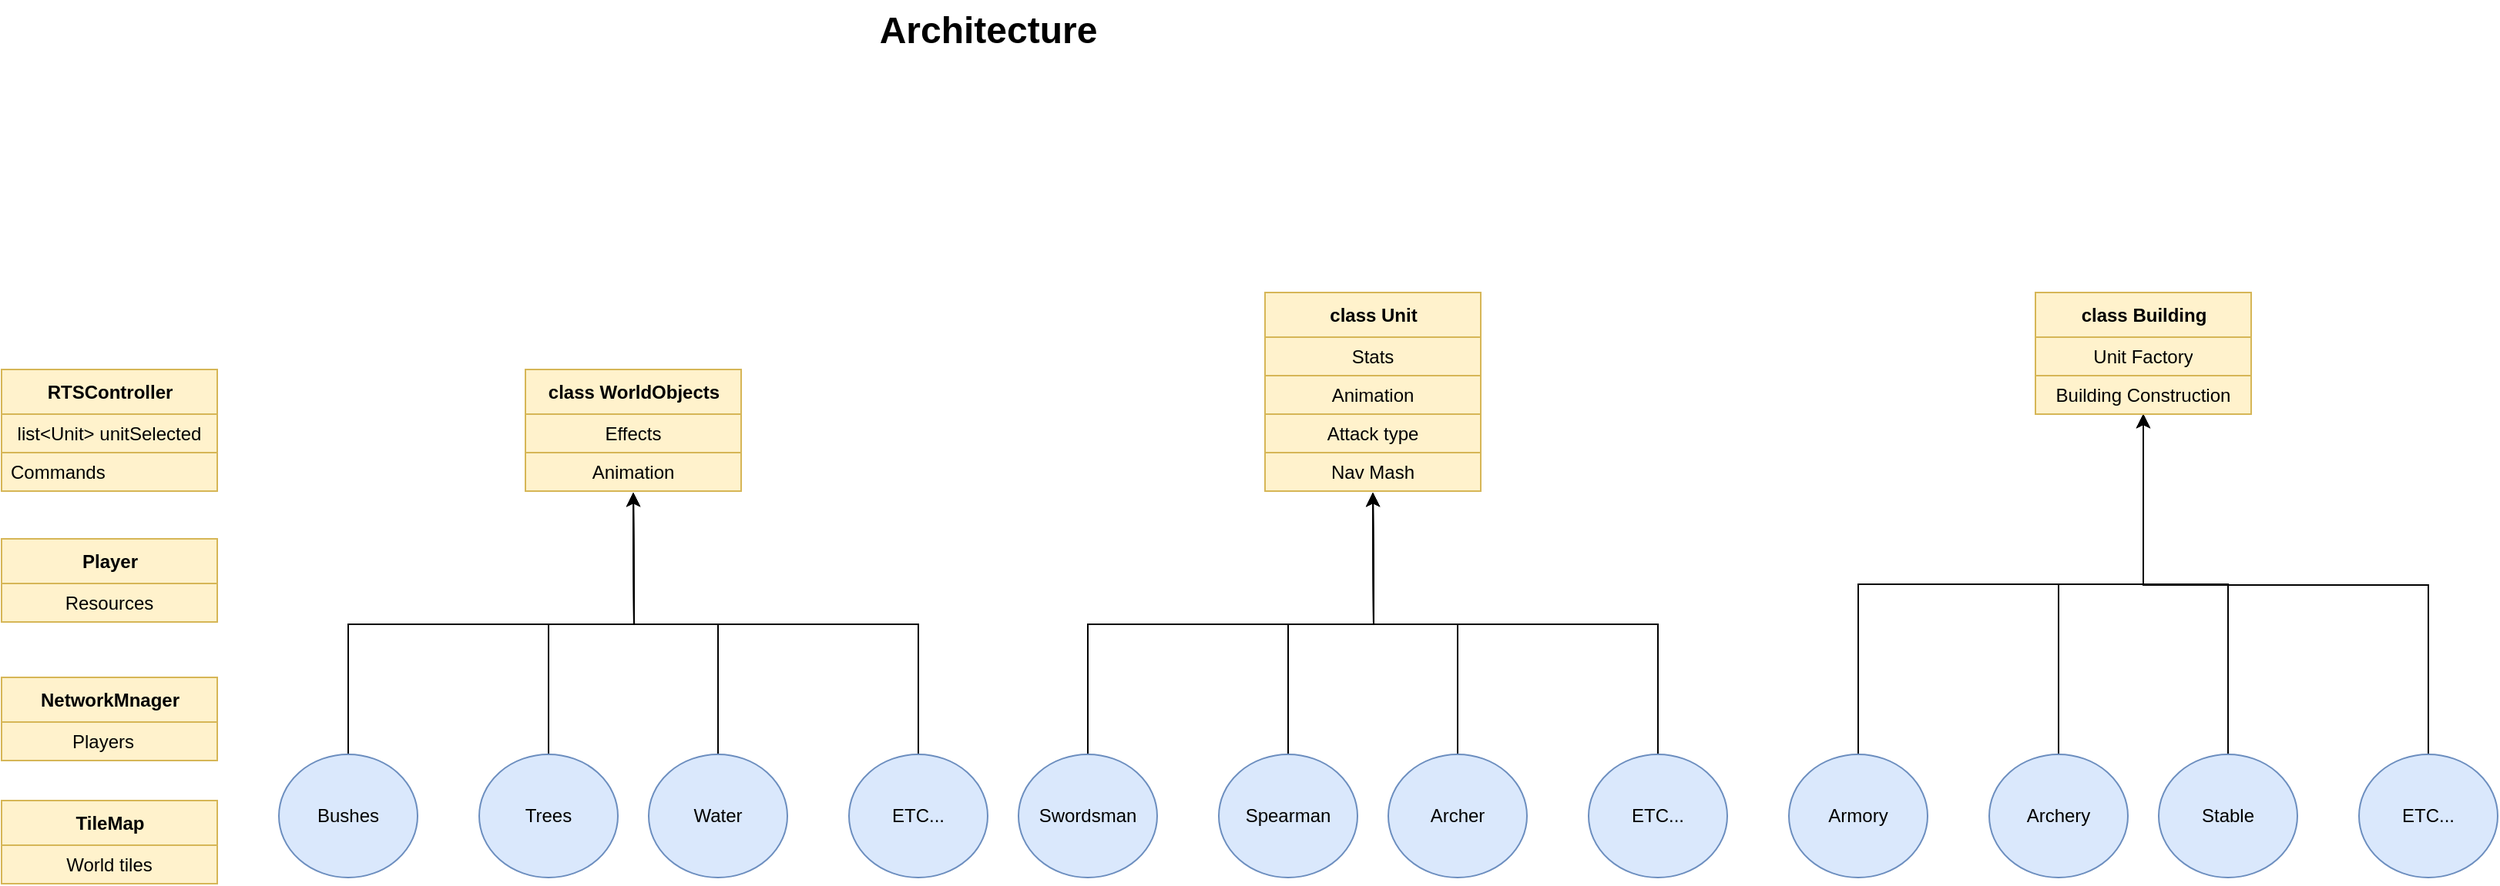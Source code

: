 <mxfile version="16.1.2" type="device"><diagram id="9NvKh2zgpLgNsLaaIpFW" name="Page-1"><mxGraphModel dx="1896" dy="1153" grid="1" gridSize="10" guides="1" tooltips="1" connect="1" arrows="1" fold="1" page="1" pageScale="1" pageWidth="850" pageHeight="1100" math="0" shadow="0"><root><mxCell id="0"/><mxCell id="1" parent="0"/><mxCell id="p93yyrm0azb5Dr8oJHoO-18" style="edgeStyle=orthogonalEdgeStyle;rounded=0;orthogonalLoop=1;jettySize=auto;html=1;exitX=0.5;exitY=0;exitDx=0;exitDy=0;" edge="1" parent="1" source="p93yyrm0azb5Dr8oJHoO-2"><mxGeometry relative="1" as="geometry"><mxPoint x="970" y="600" as="targetPoint"/></mxGeometry></mxCell><mxCell id="p93yyrm0azb5Dr8oJHoO-2" value="Archer" style="ellipse;whiteSpace=wrap;html=1;fillColor=#dae8fc;strokeColor=#6c8ebf;" vertex="1" parent="1"><mxGeometry x="980" y="770" width="90" height="80" as="geometry"/></mxCell><mxCell id="p93yyrm0azb5Dr8oJHoO-16" style="edgeStyle=orthogonalEdgeStyle;rounded=0;orthogonalLoop=1;jettySize=auto;html=1;exitX=0.5;exitY=0;exitDx=0;exitDy=0;entryX=0.5;entryY=1;entryDx=0;entryDy=0;" edge="1" parent="1" source="p93yyrm0azb5Dr8oJHoO-3"><mxGeometry relative="1" as="geometry"><mxPoint x="970" y="600" as="targetPoint"/></mxGeometry></mxCell><mxCell id="p93yyrm0azb5Dr8oJHoO-3" value="Swordsman" style="ellipse;whiteSpace=wrap;html=1;fillColor=#dae8fc;strokeColor=#6c8ebf;" vertex="1" parent="1"><mxGeometry x="740" y="770" width="90" height="80" as="geometry"/></mxCell><mxCell id="p93yyrm0azb5Dr8oJHoO-17" style="edgeStyle=orthogonalEdgeStyle;rounded=0;orthogonalLoop=1;jettySize=auto;html=1;exitX=0.5;exitY=0;exitDx=0;exitDy=0;" edge="1" parent="1" source="p93yyrm0azb5Dr8oJHoO-7"><mxGeometry relative="1" as="geometry"><mxPoint x="970" y="600" as="targetPoint"/></mxGeometry></mxCell><mxCell id="p93yyrm0azb5Dr8oJHoO-7" value="Spearman" style="ellipse;whiteSpace=wrap;html=1;fillColor=#dae8fc;strokeColor=#6c8ebf;" vertex="1" parent="1"><mxGeometry x="870" y="770" width="90" height="80" as="geometry"/></mxCell><mxCell id="p93yyrm0azb5Dr8oJHoO-19" style="edgeStyle=orthogonalEdgeStyle;rounded=0;orthogonalLoop=1;jettySize=auto;html=1;exitX=0.5;exitY=0;exitDx=0;exitDy=0;" edge="1" parent="1" source="p93yyrm0azb5Dr8oJHoO-14"><mxGeometry relative="1" as="geometry"><mxPoint x="970" y="600" as="targetPoint"/></mxGeometry></mxCell><mxCell id="p93yyrm0azb5Dr8oJHoO-14" value="ETC..." style="ellipse;whiteSpace=wrap;html=1;fillColor=#dae8fc;strokeColor=#6c8ebf;" vertex="1" parent="1"><mxGeometry x="1110" y="770" width="90" height="80" as="geometry"/></mxCell><mxCell id="p93yyrm0azb5Dr8oJHoO-21" style="edgeStyle=orthogonalEdgeStyle;rounded=0;orthogonalLoop=1;jettySize=auto;html=1;exitX=0.5;exitY=0;exitDx=0;exitDy=0;entryX=0.5;entryY=1;entryDx=0;entryDy=0;" edge="1" parent="1" source="p93yyrm0azb5Dr8oJHoO-22" target="p93yyrm0azb5Dr8oJHoO-34"><mxGeometry relative="1" as="geometry"><mxPoint x="1470" y="600" as="targetPoint"/></mxGeometry></mxCell><mxCell id="p93yyrm0azb5Dr8oJHoO-22" value="Stable" style="ellipse;whiteSpace=wrap;html=1;fillColor=#dae8fc;strokeColor=#6c8ebf;" vertex="1" parent="1"><mxGeometry x="1480" y="770" width="90" height="80" as="geometry"/></mxCell><mxCell id="p93yyrm0azb5Dr8oJHoO-23" style="edgeStyle=orthogonalEdgeStyle;rounded=0;orthogonalLoop=1;jettySize=auto;html=1;exitX=0.5;exitY=0;exitDx=0;exitDy=0;entryX=0.5;entryY=1;entryDx=0;entryDy=0;" edge="1" parent="1" source="p93yyrm0azb5Dr8oJHoO-24" target="p93yyrm0azb5Dr8oJHoO-34"><mxGeometry relative="1" as="geometry"><mxPoint x="1470" y="600" as="targetPoint"/></mxGeometry></mxCell><mxCell id="p93yyrm0azb5Dr8oJHoO-24" value="Armory" style="ellipse;whiteSpace=wrap;html=1;fillColor=#dae8fc;strokeColor=#6c8ebf;" vertex="1" parent="1"><mxGeometry x="1240" y="770" width="90" height="80" as="geometry"/></mxCell><mxCell id="p93yyrm0azb5Dr8oJHoO-25" style="edgeStyle=orthogonalEdgeStyle;rounded=0;orthogonalLoop=1;jettySize=auto;html=1;exitX=0.5;exitY=0;exitDx=0;exitDy=0;entryX=0.5;entryY=1;entryDx=0;entryDy=0;" edge="1" parent="1" source="p93yyrm0azb5Dr8oJHoO-26" target="p93yyrm0azb5Dr8oJHoO-34"><mxGeometry relative="1" as="geometry"><mxPoint x="1470" y="600" as="targetPoint"/></mxGeometry></mxCell><mxCell id="p93yyrm0azb5Dr8oJHoO-26" value="Archery" style="ellipse;whiteSpace=wrap;html=1;fillColor=#dae8fc;strokeColor=#6c8ebf;" vertex="1" parent="1"><mxGeometry x="1370" y="770" width="90" height="80" as="geometry"/></mxCell><mxCell id="p93yyrm0azb5Dr8oJHoO-27" style="edgeStyle=orthogonalEdgeStyle;rounded=0;orthogonalLoop=1;jettySize=auto;html=1;exitX=0.5;exitY=0;exitDx=0;exitDy=0;entryX=0.5;entryY=1;entryDx=0;entryDy=0;" edge="1" parent="1" source="p93yyrm0azb5Dr8oJHoO-28" target="p93yyrm0azb5Dr8oJHoO-34"><mxGeometry relative="1" as="geometry"><mxPoint x="1470" y="600" as="targetPoint"/><Array as="points"><mxPoint x="1655" y="660"/><mxPoint x="1470" y="660"/></Array></mxGeometry></mxCell><mxCell id="p93yyrm0azb5Dr8oJHoO-28" value="ETC..." style="ellipse;whiteSpace=wrap;html=1;fillColor=#dae8fc;strokeColor=#6c8ebf;" vertex="1" parent="1"><mxGeometry x="1610" y="770" width="90" height="80" as="geometry"/></mxCell><mxCell id="p93yyrm0azb5Dr8oJHoO-30" value="class Unit" style="swimlane;fontStyle=1;align=center;verticalAlign=middle;childLayout=stackLayout;horizontal=1;startSize=29;horizontalStack=0;resizeParent=1;resizeParentMax=0;resizeLast=0;collapsible=0;marginBottom=0;html=1;fillColor=#fff2cc;strokeColor=#d6b656;" vertex="1" parent="1"><mxGeometry x="900" y="470" width="140" height="129" as="geometry"/></mxCell><mxCell id="p93yyrm0azb5Dr8oJHoO-31" value="Stats" style="text;html=1;strokeColor=#d6b656;fillColor=#fff2cc;align=center;verticalAlign=middle;spacingLeft=4;spacingRight=4;overflow=hidden;rotatable=0;points=[[0,0.5],[1,0.5]];portConstraint=eastwest;" vertex="1" parent="p93yyrm0azb5Dr8oJHoO-30"><mxGeometry y="29" width="140" height="25" as="geometry"/></mxCell><mxCell id="p93yyrm0azb5Dr8oJHoO-38" value="Animation" style="text;html=1;strokeColor=#d6b656;fillColor=#fff2cc;align=center;verticalAlign=middle;spacingLeft=4;spacingRight=4;overflow=hidden;rotatable=0;points=[[0,0.5],[1,0.5]];portConstraint=eastwest;" vertex="1" parent="p93yyrm0azb5Dr8oJHoO-30"><mxGeometry y="54" width="140" height="25" as="geometry"/></mxCell><mxCell id="p93yyrm0azb5Dr8oJHoO-39" value="Attack type" style="text;html=1;strokeColor=#d6b656;fillColor=#fff2cc;align=center;verticalAlign=middle;spacingLeft=4;spacingRight=4;overflow=hidden;rotatable=0;points=[[0,0.5],[1,0.5]];portConstraint=eastwest;" vertex="1" parent="p93yyrm0azb5Dr8oJHoO-30"><mxGeometry y="79" width="140" height="25" as="geometry"/></mxCell><mxCell id="p93yyrm0azb5Dr8oJHoO-42" value="Nav Mash" style="text;html=1;strokeColor=#d6b656;fillColor=#fff2cc;align=center;verticalAlign=middle;spacingLeft=4;spacingRight=4;overflow=hidden;rotatable=0;points=[[0,0.5],[1,0.5]];portConstraint=eastwest;" vertex="1" parent="p93yyrm0azb5Dr8oJHoO-30"><mxGeometry y="104" width="140" height="25" as="geometry"/></mxCell><mxCell id="p93yyrm0azb5Dr8oJHoO-34" value="class Building" style="swimlane;fontStyle=1;align=center;verticalAlign=middle;childLayout=stackLayout;horizontal=1;startSize=29;horizontalStack=0;resizeParent=1;resizeParentMax=0;resizeLast=0;collapsible=0;marginBottom=0;html=1;fillColor=#fff2cc;strokeColor=#d6b656;" vertex="1" parent="1"><mxGeometry x="1400" y="470" width="140" height="79" as="geometry"/></mxCell><mxCell id="p93yyrm0azb5Dr8oJHoO-35" value="Unit Factory" style="text;html=1;strokeColor=#d6b656;fillColor=#fff2cc;align=center;verticalAlign=middle;spacingLeft=4;spacingRight=4;overflow=hidden;rotatable=0;points=[[0,0.5],[1,0.5]];portConstraint=eastwest;" vertex="1" parent="p93yyrm0azb5Dr8oJHoO-34"><mxGeometry y="29" width="140" height="25" as="geometry"/></mxCell><mxCell id="p93yyrm0azb5Dr8oJHoO-40" value="Building Construction" style="text;html=1;strokeColor=#d6b656;fillColor=#fff2cc;align=center;verticalAlign=middle;spacingLeft=4;spacingRight=4;overflow=hidden;rotatable=0;points=[[0,0.5],[1,0.5]];portConstraint=eastwest;" vertex="1" parent="p93yyrm0azb5Dr8oJHoO-34"><mxGeometry y="54" width="140" height="25" as="geometry"/></mxCell><mxCell id="p93yyrm0azb5Dr8oJHoO-43" value="Architecture" style="text;strokeColor=none;fillColor=none;html=1;fontSize=24;fontStyle=1;verticalAlign=middle;align=center;" vertex="1" parent="1"><mxGeometry x="670" y="280" width="100" height="40" as="geometry"/></mxCell><mxCell id="p93yyrm0azb5Dr8oJHoO-44" value="RTSController" style="swimlane;fontStyle=1;align=center;verticalAlign=middle;childLayout=stackLayout;horizontal=1;startSize=29;horizontalStack=0;resizeParent=1;resizeParentMax=0;resizeLast=0;collapsible=0;marginBottom=0;html=1;fillColor=#fff2cc;strokeColor=#d6b656;" vertex="1" parent="1"><mxGeometry x="80" y="520" width="140" height="79" as="geometry"/></mxCell><mxCell id="p93yyrm0azb5Dr8oJHoO-45" value="list&amp;lt;Unit&amp;gt; unitSelected" style="text;html=1;strokeColor=#d6b656;fillColor=#fff2cc;align=center;verticalAlign=middle;spacingLeft=4;spacingRight=4;overflow=hidden;rotatable=0;points=[[0,0.5],[1,0.5]];portConstraint=eastwest;" vertex="1" parent="p93yyrm0azb5Dr8oJHoO-44"><mxGeometry y="29" width="140" height="25" as="geometry"/></mxCell><mxCell id="p93yyrm0azb5Dr8oJHoO-46" value="Commands" style="text;html=1;strokeColor=#d6b656;fillColor=#fff2cc;align=left;verticalAlign=middle;spacingLeft=4;spacingRight=4;overflow=hidden;rotatable=0;points=[[0,0.5],[1,0.5]];portConstraint=eastwest;" vertex="1" parent="p93yyrm0azb5Dr8oJHoO-44"><mxGeometry y="54" width="140" height="25" as="geometry"/></mxCell><mxCell id="p93yyrm0azb5Dr8oJHoO-47" value="Player" style="swimlane;fontStyle=1;align=center;verticalAlign=middle;childLayout=stackLayout;horizontal=1;startSize=29;horizontalStack=0;resizeParent=1;resizeParentMax=0;resizeLast=0;collapsible=0;marginBottom=0;html=1;fillColor=#fff2cc;strokeColor=#d6b656;" vertex="1" parent="1"><mxGeometry x="80" y="630" width="140" height="54" as="geometry"/></mxCell><mxCell id="p93yyrm0azb5Dr8oJHoO-48" value="Resources" style="text;html=1;strokeColor=#d6b656;fillColor=#fff2cc;align=center;verticalAlign=middle;spacingLeft=4;spacingRight=4;overflow=hidden;rotatable=0;points=[[0,0.5],[1,0.5]];portConstraint=eastwest;" vertex="1" parent="p93yyrm0azb5Dr8oJHoO-47"><mxGeometry y="29" width="140" height="25" as="geometry"/></mxCell><mxCell id="p93yyrm0azb5Dr8oJHoO-64" style="edgeStyle=orthogonalEdgeStyle;rounded=0;orthogonalLoop=1;jettySize=auto;html=1;exitX=0.5;exitY=0;exitDx=0;exitDy=0;" edge="1" parent="1" source="p93yyrm0azb5Dr8oJHoO-65"><mxGeometry relative="1" as="geometry"><mxPoint x="490" y="600.0" as="targetPoint"/></mxGeometry></mxCell><mxCell id="p93yyrm0azb5Dr8oJHoO-65" value="Water" style="ellipse;whiteSpace=wrap;html=1;fillColor=#dae8fc;strokeColor=#6c8ebf;" vertex="1" parent="1"><mxGeometry x="500" y="770" width="90" height="80" as="geometry"/></mxCell><mxCell id="p93yyrm0azb5Dr8oJHoO-66" style="edgeStyle=orthogonalEdgeStyle;rounded=0;orthogonalLoop=1;jettySize=auto;html=1;exitX=0.5;exitY=0;exitDx=0;exitDy=0;entryX=0.5;entryY=1;entryDx=0;entryDy=0;" edge="1" parent="1" source="p93yyrm0azb5Dr8oJHoO-67"><mxGeometry relative="1" as="geometry"><mxPoint x="490" y="600.0" as="targetPoint"/></mxGeometry></mxCell><mxCell id="p93yyrm0azb5Dr8oJHoO-67" value="Bushes" style="ellipse;whiteSpace=wrap;html=1;fillColor=#dae8fc;strokeColor=#6c8ebf;" vertex="1" parent="1"><mxGeometry x="260" y="770" width="90" height="80" as="geometry"/></mxCell><mxCell id="p93yyrm0azb5Dr8oJHoO-68" style="edgeStyle=orthogonalEdgeStyle;rounded=0;orthogonalLoop=1;jettySize=auto;html=1;exitX=0.5;exitY=0;exitDx=0;exitDy=0;" edge="1" parent="1" source="p93yyrm0azb5Dr8oJHoO-69"><mxGeometry relative="1" as="geometry"><mxPoint x="490" y="600.0" as="targetPoint"/></mxGeometry></mxCell><mxCell id="p93yyrm0azb5Dr8oJHoO-69" value="Trees" style="ellipse;whiteSpace=wrap;html=1;fillColor=#dae8fc;strokeColor=#6c8ebf;" vertex="1" parent="1"><mxGeometry x="390" y="770" width="90" height="80" as="geometry"/></mxCell><mxCell id="p93yyrm0azb5Dr8oJHoO-70" style="edgeStyle=orthogonalEdgeStyle;rounded=0;orthogonalLoop=1;jettySize=auto;html=1;exitX=0.5;exitY=0;exitDx=0;exitDy=0;" edge="1" parent="1" source="p93yyrm0azb5Dr8oJHoO-71"><mxGeometry relative="1" as="geometry"><mxPoint x="490" y="600" as="targetPoint"/></mxGeometry></mxCell><mxCell id="p93yyrm0azb5Dr8oJHoO-71" value="ETC..." style="ellipse;whiteSpace=wrap;html=1;fillColor=#dae8fc;strokeColor=#6c8ebf;" vertex="1" parent="1"><mxGeometry x="630" y="770" width="90" height="80" as="geometry"/></mxCell><mxCell id="p93yyrm0azb5Dr8oJHoO-72" value="class WorldObjects" style="swimlane;fontStyle=1;align=center;verticalAlign=middle;childLayout=stackLayout;horizontal=1;startSize=29;horizontalStack=0;resizeParent=1;resizeParentMax=0;resizeLast=0;collapsible=0;marginBottom=0;html=1;fillColor=#fff2cc;strokeColor=#d6b656;" vertex="1" parent="1"><mxGeometry x="420" y="520" width="140" height="79" as="geometry"/></mxCell><mxCell id="p93yyrm0azb5Dr8oJHoO-73" value="Effects" style="text;html=1;strokeColor=#d6b656;fillColor=#fff2cc;align=center;verticalAlign=middle;spacingLeft=4;spacingRight=4;overflow=hidden;rotatable=0;points=[[0,0.5],[1,0.5]];portConstraint=eastwest;" vertex="1" parent="p93yyrm0azb5Dr8oJHoO-72"><mxGeometry y="29" width="140" height="25" as="geometry"/></mxCell><mxCell id="p93yyrm0azb5Dr8oJHoO-74" value="Animation" style="text;html=1;strokeColor=#d6b656;fillColor=#fff2cc;align=center;verticalAlign=middle;spacingLeft=4;spacingRight=4;overflow=hidden;rotatable=0;points=[[0,0.5],[1,0.5]];portConstraint=eastwest;" vertex="1" parent="p93yyrm0azb5Dr8oJHoO-72"><mxGeometry y="54" width="140" height="25" as="geometry"/></mxCell><mxCell id="p93yyrm0azb5Dr8oJHoO-77" value="NetworkMnager" style="swimlane;fontStyle=1;align=center;verticalAlign=middle;childLayout=stackLayout;horizontal=1;startSize=29;horizontalStack=0;resizeParent=1;resizeParentMax=0;resizeLast=0;collapsible=0;marginBottom=0;html=1;fillColor=#fff2cc;strokeColor=#d6b656;" vertex="1" parent="1"><mxGeometry x="80" y="720" width="140" height="54" as="geometry"/></mxCell><mxCell id="p93yyrm0azb5Dr8oJHoO-79" value="&lt;blockquote style=&quot;margin: 0 0 0 40px ; border: none ; padding: 0px&quot;&gt;Players&lt;/blockquote&gt;" style="text;html=1;strokeColor=#d6b656;fillColor=#fff2cc;align=left;verticalAlign=middle;spacingLeft=4;spacingRight=4;overflow=hidden;rotatable=0;points=[[0,0.5],[1,0.5]];portConstraint=eastwest;" vertex="1" parent="p93yyrm0azb5Dr8oJHoO-77"><mxGeometry y="29" width="140" height="25" as="geometry"/></mxCell><mxCell id="p93yyrm0azb5Dr8oJHoO-80" value="TileMap" style="swimlane;fontStyle=1;align=center;verticalAlign=middle;childLayout=stackLayout;horizontal=1;startSize=29;horizontalStack=0;resizeParent=1;resizeParentMax=0;resizeLast=0;collapsible=0;marginBottom=0;html=1;fillColor=#fff2cc;strokeColor=#d6b656;" vertex="1" parent="1"><mxGeometry x="80" y="800" width="140" height="54" as="geometry"/></mxCell><mxCell id="p93yyrm0azb5Dr8oJHoO-81" value="World tiles" style="text;html=1;strokeColor=#d6b656;fillColor=#fff2cc;align=center;verticalAlign=middle;spacingLeft=4;spacingRight=4;overflow=hidden;rotatable=0;points=[[0,0.5],[1,0.5]];portConstraint=eastwest;" vertex="1" parent="p93yyrm0azb5Dr8oJHoO-80"><mxGeometry y="29" width="140" height="25" as="geometry"/></mxCell></root></mxGraphModel></diagram></mxfile>